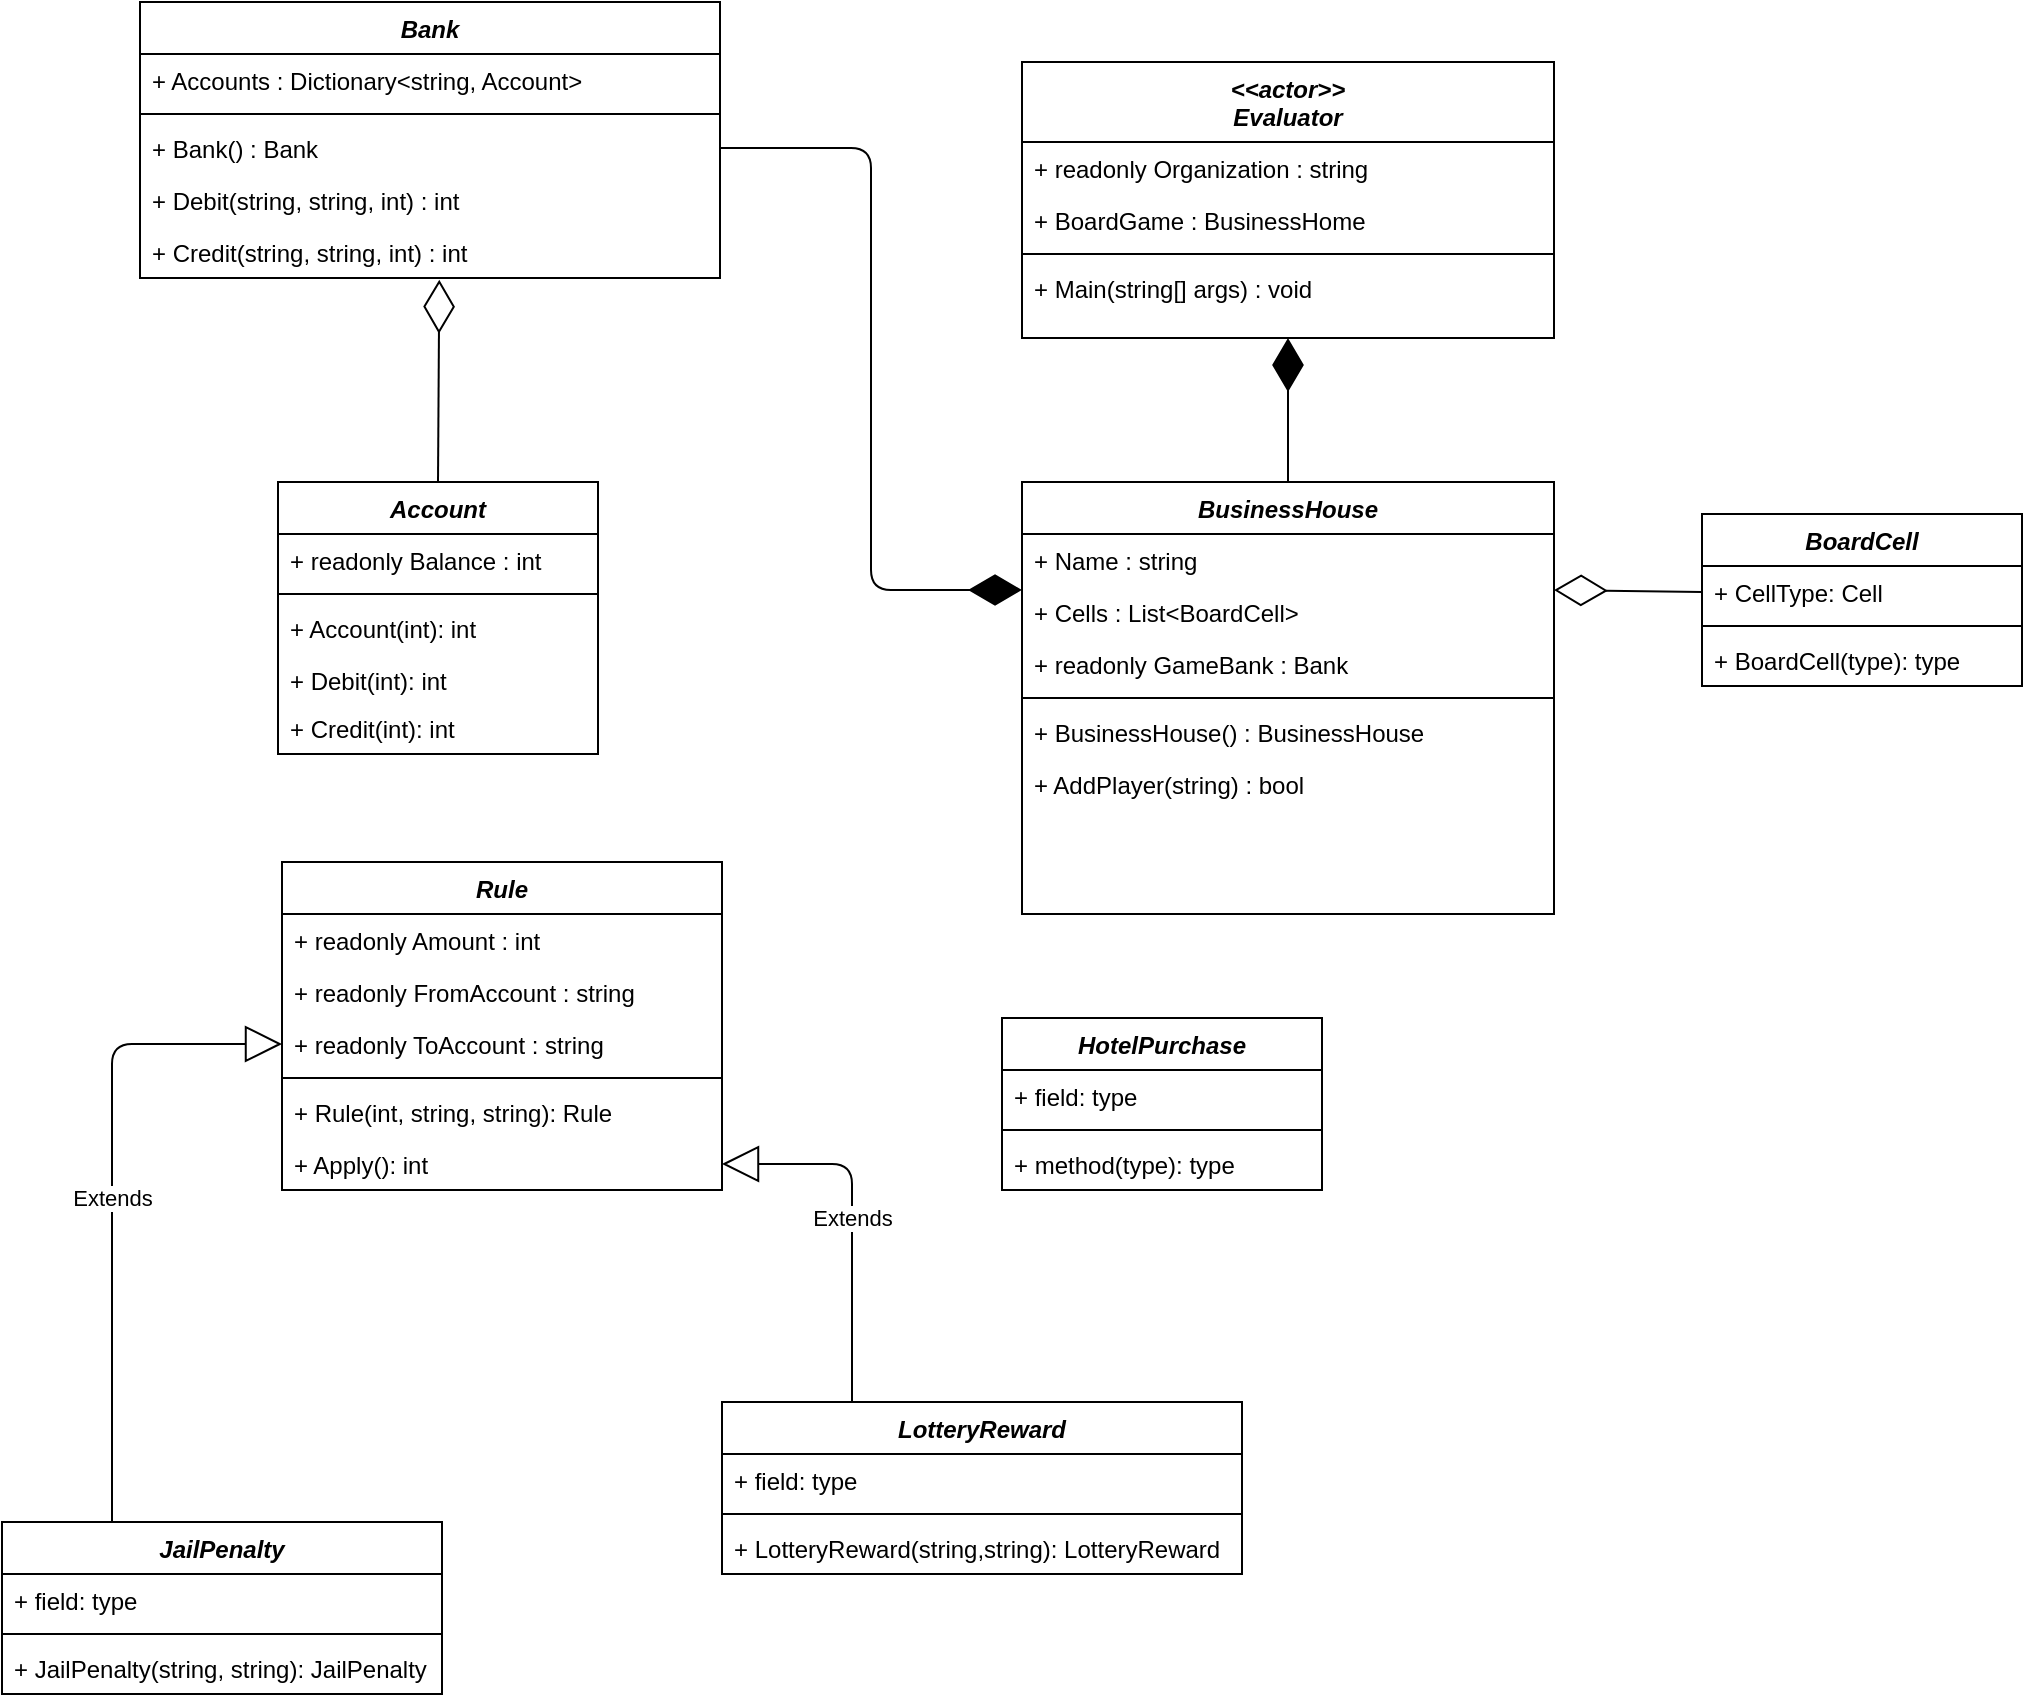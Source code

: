 <mxfile version="13.6.9" type="github">
  <diagram id="C5RBs43oDa-KdzZeNtuy" name="Page-1">
    <mxGraphModel dx="1028" dy="423" grid="1" gridSize="10" guides="1" tooltips="1" connect="1" arrows="1" fold="1" page="1" pageScale="1" pageWidth="827" pageHeight="1169" math="0" shadow="0">
      <root>
        <mxCell id="WIyWlLk6GJQsqaUBKTNV-0" />
        <mxCell id="WIyWlLk6GJQsqaUBKTNV-1" parent="WIyWlLk6GJQsqaUBKTNV-0" />
        <mxCell id="HihAyGA7tj-a0UvLhynq-6" value="" style="endArrow=diamondThin;endFill=1;endSize=24;html=1;exitX=0.5;exitY=0;exitDx=0;exitDy=0;entryX=0.5;entryY=1;entryDx=0;entryDy=0;" parent="WIyWlLk6GJQsqaUBKTNV-1" source="zkfFHV4jXpPFQw0GAbJ--17" target="zkfFHV4jXpPFQw0GAbJ--0" edge="1">
          <mxGeometry width="160" relative="1" as="geometry">
            <mxPoint x="646" y="250" as="sourcePoint" />
            <mxPoint x="636" y="220" as="targetPoint" />
          </mxGeometry>
        </mxCell>
        <mxCell id="zkfFHV4jXpPFQw0GAbJ--0" value="&lt;&lt;actor&gt;&gt;&#xa;Evaluator" style="swimlane;fontStyle=3;align=center;verticalAlign=top;childLayout=stackLayout;horizontal=1;startSize=40;horizontalStack=0;resizeParent=1;resizeLast=0;collapsible=1;marginBottom=0;rounded=0;shadow=0;strokeWidth=1;" parent="WIyWlLk6GJQsqaUBKTNV-1" vertex="1">
          <mxGeometry x="530" y="80" width="266" height="138" as="geometry">
            <mxRectangle x="230" y="140" width="160" height="26" as="alternateBounds" />
          </mxGeometry>
        </mxCell>
        <mxCell id="zkfFHV4jXpPFQw0GAbJ--2" value="+ readonly Organization : string" style="text;align=left;verticalAlign=top;spacingLeft=4;spacingRight=4;overflow=hidden;rotatable=0;points=[[0,0.5],[1,0.5]];portConstraint=eastwest;rounded=0;shadow=0;html=0;" parent="zkfFHV4jXpPFQw0GAbJ--0" vertex="1">
          <mxGeometry y="40" width="266" height="26" as="geometry" />
        </mxCell>
        <mxCell id="HihAyGA7tj-a0UvLhynq-4" value="+ BoardGame : BusinessHome" style="text;align=left;verticalAlign=top;spacingLeft=4;spacingRight=4;overflow=hidden;rotatable=0;points=[[0,0.5],[1,0.5]];portConstraint=eastwest;rounded=0;shadow=0;html=0;" parent="zkfFHV4jXpPFQw0GAbJ--0" vertex="1">
          <mxGeometry y="66" width="266" height="26" as="geometry" />
        </mxCell>
        <mxCell id="zkfFHV4jXpPFQw0GAbJ--4" value="" style="line;html=1;strokeWidth=1;align=left;verticalAlign=middle;spacingTop=-1;spacingLeft=3;spacingRight=3;rotatable=0;labelPosition=right;points=[];portConstraint=eastwest;" parent="zkfFHV4jXpPFQw0GAbJ--0" vertex="1">
          <mxGeometry y="92" width="266" height="8" as="geometry" />
        </mxCell>
        <mxCell id="zkfFHV4jXpPFQw0GAbJ--5" value="+ Main(string[] args) : void" style="text;align=left;verticalAlign=top;spacingLeft=4;spacingRight=4;overflow=hidden;rotatable=0;points=[[0,0.5],[1,0.5]];portConstraint=eastwest;" parent="zkfFHV4jXpPFQw0GAbJ--0" vertex="1">
          <mxGeometry y="100" width="266" height="26" as="geometry" />
        </mxCell>
        <mxCell id="zkfFHV4jXpPFQw0GAbJ--17" value="BusinessHouse" style="swimlane;fontStyle=3;align=center;verticalAlign=top;childLayout=stackLayout;horizontal=1;startSize=26;horizontalStack=0;resizeParent=1;resizeLast=0;collapsible=1;marginBottom=0;rounded=0;shadow=0;strokeWidth=1;" parent="WIyWlLk6GJQsqaUBKTNV-1" vertex="1">
          <mxGeometry x="530" y="290" width="266" height="216" as="geometry">
            <mxRectangle x="550" y="140" width="160" height="26" as="alternateBounds" />
          </mxGeometry>
        </mxCell>
        <mxCell id="DypdsGxrCisWI1uXqHy7-41" value="+ Name : string" style="text;align=left;verticalAlign=top;spacingLeft=4;spacingRight=4;overflow=hidden;rotatable=0;points=[[0,0.5],[1,0.5]];portConstraint=eastwest;rounded=0;shadow=0;html=0;" vertex="1" parent="zkfFHV4jXpPFQw0GAbJ--17">
          <mxGeometry y="26" width="266" height="26" as="geometry" />
        </mxCell>
        <mxCell id="DypdsGxrCisWI1uXqHy7-42" value="+ Cells : List&lt;BoardCell&gt;" style="text;align=left;verticalAlign=top;spacingLeft=4;spacingRight=4;overflow=hidden;rotatable=0;points=[[0,0.5],[1,0.5]];portConstraint=eastwest;rounded=0;shadow=0;html=0;" vertex="1" parent="zkfFHV4jXpPFQw0GAbJ--17">
          <mxGeometry y="52" width="266" height="26" as="geometry" />
        </mxCell>
        <mxCell id="DypdsGxrCisWI1uXqHy7-80" value="+ readonly GameBank : Bank" style="text;align=left;verticalAlign=top;spacingLeft=4;spacingRight=4;overflow=hidden;rotatable=0;points=[[0,0.5],[1,0.5]];portConstraint=eastwest;rounded=0;shadow=0;html=0;" vertex="1" parent="zkfFHV4jXpPFQw0GAbJ--17">
          <mxGeometry y="78" width="266" height="26" as="geometry" />
        </mxCell>
        <mxCell id="DypdsGxrCisWI1uXqHy7-87" value="" style="line;strokeWidth=1;fillColor=none;align=left;verticalAlign=middle;spacingTop=-1;spacingLeft=3;spacingRight=3;rotatable=0;labelPosition=right;points=[];portConstraint=eastwest;" vertex="1" parent="zkfFHV4jXpPFQw0GAbJ--17">
          <mxGeometry y="104" width="266" height="8" as="geometry" />
        </mxCell>
        <mxCell id="DypdsGxrCisWI1uXqHy7-88" value="+ BusinessHouse() : BusinessHouse" style="text;align=left;verticalAlign=top;spacingLeft=4;spacingRight=4;overflow=hidden;rotatable=0;points=[[0,0.5],[1,0.5]];portConstraint=eastwest;rounded=0;shadow=0;html=0;" vertex="1" parent="zkfFHV4jXpPFQw0GAbJ--17">
          <mxGeometry y="112" width="266" height="26" as="geometry" />
        </mxCell>
        <mxCell id="DypdsGxrCisWI1uXqHy7-89" value="+ AddPlayer(string) : bool" style="text;align=left;verticalAlign=top;spacingLeft=4;spacingRight=4;overflow=hidden;rotatable=0;points=[[0,0.5],[1,0.5]];portConstraint=eastwest;rounded=0;shadow=0;html=0;" vertex="1" parent="zkfFHV4jXpPFQw0GAbJ--17">
          <mxGeometry y="138" width="266" height="26" as="geometry" />
        </mxCell>
        <mxCell id="DypdsGxrCisWI1uXqHy7-33" value="" style="endArrow=diamondThin;endFill=0;endSize=24;html=1;entryX=1;entryY=0.25;entryDx=0;entryDy=0;exitX=0;exitY=0.5;exitDx=0;exitDy=0;startSize=0;" edge="1" parent="WIyWlLk6GJQsqaUBKTNV-1" source="DypdsGxrCisWI1uXqHy7-30" target="zkfFHV4jXpPFQw0GAbJ--17">
          <mxGeometry width="160" relative="1" as="geometry">
            <mxPoint x="880" y="490" as="sourcePoint" />
            <mxPoint x="1040" y="490" as="targetPoint" />
          </mxGeometry>
        </mxCell>
        <mxCell id="DypdsGxrCisWI1uXqHy7-29" value="BoardCell" style="swimlane;fontStyle=3;align=center;verticalAlign=top;childLayout=stackLayout;horizontal=1;startSize=26;horizontalStack=0;resizeParent=1;resizeParentMax=0;resizeLast=0;collapsible=1;marginBottom=0;" vertex="1" parent="WIyWlLk6GJQsqaUBKTNV-1">
          <mxGeometry x="870" y="306" width="160" height="86" as="geometry" />
        </mxCell>
        <mxCell id="DypdsGxrCisWI1uXqHy7-30" value="+ CellType: Cell" style="text;strokeColor=none;fillColor=none;align=left;verticalAlign=top;spacingLeft=4;spacingRight=4;overflow=hidden;rotatable=0;points=[[0,0.5],[1,0.5]];portConstraint=eastwest;" vertex="1" parent="DypdsGxrCisWI1uXqHy7-29">
          <mxGeometry y="26" width="160" height="26" as="geometry" />
        </mxCell>
        <mxCell id="DypdsGxrCisWI1uXqHy7-31" value="" style="line;strokeWidth=1;fillColor=none;align=left;verticalAlign=middle;spacingTop=-1;spacingLeft=3;spacingRight=3;rotatable=0;labelPosition=right;points=[];portConstraint=eastwest;" vertex="1" parent="DypdsGxrCisWI1uXqHy7-29">
          <mxGeometry y="52" width="160" height="8" as="geometry" />
        </mxCell>
        <mxCell id="DypdsGxrCisWI1uXqHy7-32" value="+ BoardCell(type): type" style="text;strokeColor=none;fillColor=none;align=left;verticalAlign=top;spacingLeft=4;spacingRight=4;overflow=hidden;rotatable=0;points=[[0,0.5],[1,0.5]];portConstraint=eastwest;" vertex="1" parent="DypdsGxrCisWI1uXqHy7-29">
          <mxGeometry y="60" width="160" height="26" as="geometry" />
        </mxCell>
        <mxCell id="DypdsGxrCisWI1uXqHy7-47" value="Bank" style="swimlane;fontStyle=3;align=center;verticalAlign=top;childLayout=stackLayout;horizontal=1;startSize=26;horizontalStack=0;resizeParent=1;resizeParentMax=0;resizeLast=0;collapsible=1;marginBottom=0;" vertex="1" parent="WIyWlLk6GJQsqaUBKTNV-1">
          <mxGeometry x="89" y="50" width="290" height="138" as="geometry" />
        </mxCell>
        <mxCell id="DypdsGxrCisWI1uXqHy7-48" value="+ Accounts : Dictionary&lt;string, Account&gt;" style="text;strokeColor=none;fillColor=none;align=left;verticalAlign=top;spacingLeft=4;spacingRight=4;overflow=hidden;rotatable=0;points=[[0,0.5],[1,0.5]];portConstraint=eastwest;" vertex="1" parent="DypdsGxrCisWI1uXqHy7-47">
          <mxGeometry y="26" width="290" height="26" as="geometry" />
        </mxCell>
        <mxCell id="DypdsGxrCisWI1uXqHy7-49" value="" style="line;strokeWidth=1;fillColor=none;align=left;verticalAlign=middle;spacingTop=-1;spacingLeft=3;spacingRight=3;rotatable=0;labelPosition=right;points=[];portConstraint=eastwest;" vertex="1" parent="DypdsGxrCisWI1uXqHy7-47">
          <mxGeometry y="52" width="290" height="8" as="geometry" />
        </mxCell>
        <mxCell id="DypdsGxrCisWI1uXqHy7-50" value="+ Bank() : Bank" style="text;strokeColor=none;fillColor=none;align=left;verticalAlign=top;spacingLeft=4;spacingRight=4;overflow=hidden;rotatable=0;points=[[0,0.5],[1,0.5]];portConstraint=eastwest;" vertex="1" parent="DypdsGxrCisWI1uXqHy7-47">
          <mxGeometry y="60" width="290" height="26" as="geometry" />
        </mxCell>
        <mxCell id="DypdsGxrCisWI1uXqHy7-57" value="+ Debit(string, string, int) : int" style="text;strokeColor=none;fillColor=none;align=left;verticalAlign=top;spacingLeft=4;spacingRight=4;overflow=hidden;rotatable=0;points=[[0,0.5],[1,0.5]];portConstraint=eastwest;" vertex="1" parent="DypdsGxrCisWI1uXqHy7-47">
          <mxGeometry y="86" width="290" height="26" as="geometry" />
        </mxCell>
        <mxCell id="DypdsGxrCisWI1uXqHy7-59" value="+ Credit(string, string, int) : int" style="text;strokeColor=none;fillColor=none;align=left;verticalAlign=top;spacingLeft=4;spacingRight=4;overflow=hidden;rotatable=0;points=[[0,0.5],[1,0.5]];portConstraint=eastwest;" vertex="1" parent="DypdsGxrCisWI1uXqHy7-47">
          <mxGeometry y="112" width="290" height="26" as="geometry" />
        </mxCell>
        <mxCell id="DypdsGxrCisWI1uXqHy7-58" value="" style="endArrow=diamondThin;endFill=0;endSize=24;html=1;exitX=0.5;exitY=0;exitDx=0;exitDy=0;startSize=0;entryX=0.516;entryY=1.033;entryDx=0;entryDy=0;entryPerimeter=0;" edge="1" parent="WIyWlLk6GJQsqaUBKTNV-1" source="DypdsGxrCisWI1uXqHy7-11" target="DypdsGxrCisWI1uXqHy7-59">
          <mxGeometry width="160" relative="1" as="geometry">
            <mxPoint x="880" y="355" as="sourcePoint" />
            <mxPoint x="231" y="190" as="targetPoint" />
          </mxGeometry>
        </mxCell>
        <mxCell id="DypdsGxrCisWI1uXqHy7-11" value="Account" style="swimlane;fontStyle=3;align=center;verticalAlign=top;childLayout=stackLayout;horizontal=1;startSize=26;horizontalStack=0;resizeParent=1;resizeParentMax=0;resizeLast=0;collapsible=1;marginBottom=0;" vertex="1" parent="WIyWlLk6GJQsqaUBKTNV-1">
          <mxGeometry x="158.0" y="290" width="160" height="136" as="geometry" />
        </mxCell>
        <mxCell id="DypdsGxrCisWI1uXqHy7-12" value="+ readonly Balance : int" style="text;strokeColor=none;fillColor=none;align=left;verticalAlign=top;spacingLeft=4;spacingRight=4;overflow=hidden;rotatable=0;points=[[0,0.5],[1,0.5]];portConstraint=eastwest;" vertex="1" parent="DypdsGxrCisWI1uXqHy7-11">
          <mxGeometry y="26" width="160" height="26" as="geometry" />
        </mxCell>
        <mxCell id="DypdsGxrCisWI1uXqHy7-13" value="" style="line;strokeWidth=1;fillColor=none;align=left;verticalAlign=middle;spacingTop=-1;spacingLeft=3;spacingRight=3;rotatable=0;labelPosition=right;points=[];portConstraint=eastwest;" vertex="1" parent="DypdsGxrCisWI1uXqHy7-11">
          <mxGeometry y="52" width="160" height="8" as="geometry" />
        </mxCell>
        <mxCell id="DypdsGxrCisWI1uXqHy7-14" value="+ Account(int): int" style="text;strokeColor=none;fillColor=none;align=left;verticalAlign=top;spacingLeft=4;spacingRight=4;overflow=hidden;rotatable=0;points=[[0,0.5],[1,0.5]];portConstraint=eastwest;" vertex="1" parent="DypdsGxrCisWI1uXqHy7-11">
          <mxGeometry y="60" width="160" height="26" as="geometry" />
        </mxCell>
        <mxCell id="DypdsGxrCisWI1uXqHy7-15" value="+ Debit(int): int" style="text;strokeColor=none;fillColor=none;align=left;verticalAlign=top;spacingLeft=4;spacingRight=4;overflow=hidden;rotatable=0;points=[[0,0.5],[1,0.5]];portConstraint=eastwest;" vertex="1" parent="DypdsGxrCisWI1uXqHy7-11">
          <mxGeometry y="86" width="160" height="24" as="geometry" />
        </mxCell>
        <mxCell id="DypdsGxrCisWI1uXqHy7-22" value="+ Credit(int): int" style="text;strokeColor=none;fillColor=none;align=left;verticalAlign=top;spacingLeft=4;spacingRight=4;overflow=hidden;rotatable=0;points=[[0,0.5],[1,0.5]];portConstraint=eastwest;" vertex="1" parent="DypdsGxrCisWI1uXqHy7-11">
          <mxGeometry y="110" width="160" height="26" as="geometry" />
        </mxCell>
        <mxCell id="DypdsGxrCisWI1uXqHy7-68" value="Extends" style="endArrow=block;endSize=16;endFill=0;html=1;exitX=0.25;exitY=0;exitDx=0;exitDy=0;entryX=0;entryY=0.5;entryDx=0;entryDy=0;edgeStyle=orthogonalEdgeStyle;" edge="1" parent="WIyWlLk6GJQsqaUBKTNV-1" source="DypdsGxrCisWI1uXqHy7-43" target="DypdsGxrCisWI1uXqHy7-78">
          <mxGeometry width="160" relative="1" as="geometry">
            <mxPoint x="140" y="600" as="sourcePoint" />
            <mxPoint x="300" y="600" as="targetPoint" />
          </mxGeometry>
        </mxCell>
        <mxCell id="DypdsGxrCisWI1uXqHy7-69" value="Extends" style="endArrow=block;endSize=16;endFill=0;html=1;exitX=0.25;exitY=0;exitDx=0;exitDy=0;entryX=1;entryY=0.5;entryDx=0;entryDy=0;edgeStyle=orthogonalEdgeStyle;" edge="1" parent="WIyWlLk6GJQsqaUBKTNV-1" source="DypdsGxrCisWI1uXqHy7-60" target="DypdsGxrCisWI1uXqHy7-86">
          <mxGeometry width="160" relative="1" as="geometry">
            <mxPoint x="130.0" y="670" as="sourcePoint" />
            <mxPoint x="200" y="563.0" as="targetPoint" />
          </mxGeometry>
        </mxCell>
        <mxCell id="DypdsGxrCisWI1uXqHy7-79" value="" style="endArrow=diamondThin;endFill=1;endSize=24;html=1;exitX=1;exitY=0.5;exitDx=0;exitDy=0;entryX=0;entryY=0.25;entryDx=0;entryDy=0;edgeStyle=orthogonalEdgeStyle;" edge="1" parent="WIyWlLk6GJQsqaUBKTNV-1" source="DypdsGxrCisWI1uXqHy7-50" target="zkfFHV4jXpPFQw0GAbJ--17">
          <mxGeometry width="160" relative="1" as="geometry">
            <mxPoint x="440.0" y="372" as="sourcePoint" />
            <mxPoint x="440.0" y="300" as="targetPoint" />
          </mxGeometry>
        </mxCell>
        <mxCell id="DypdsGxrCisWI1uXqHy7-64" value="Rule" style="swimlane;fontStyle=3;align=center;verticalAlign=top;childLayout=stackLayout;horizontal=1;startSize=26;horizontalStack=0;resizeParent=1;resizeParentMax=0;resizeLast=0;collapsible=1;marginBottom=0;" vertex="1" parent="WIyWlLk6GJQsqaUBKTNV-1">
          <mxGeometry x="160" y="480" width="220" height="164" as="geometry" />
        </mxCell>
        <mxCell id="DypdsGxrCisWI1uXqHy7-65" value="+ readonly Amount : int" style="text;strokeColor=none;fillColor=none;align=left;verticalAlign=top;spacingLeft=4;spacingRight=4;overflow=hidden;rotatable=0;points=[[0,0.5],[1,0.5]];portConstraint=eastwest;" vertex="1" parent="DypdsGxrCisWI1uXqHy7-64">
          <mxGeometry y="26" width="220" height="26" as="geometry" />
        </mxCell>
        <mxCell id="DypdsGxrCisWI1uXqHy7-77" value="+ readonly FromAccount : string" style="text;strokeColor=none;fillColor=none;align=left;verticalAlign=top;spacingLeft=4;spacingRight=4;overflow=hidden;rotatable=0;points=[[0,0.5],[1,0.5]];portConstraint=eastwest;" vertex="1" parent="DypdsGxrCisWI1uXqHy7-64">
          <mxGeometry y="52" width="220" height="26" as="geometry" />
        </mxCell>
        <mxCell id="DypdsGxrCisWI1uXqHy7-78" value="+ readonly ToAccount : string" style="text;strokeColor=none;fillColor=none;align=left;verticalAlign=top;spacingLeft=4;spacingRight=4;overflow=hidden;rotatable=0;points=[[0,0.5],[1,0.5]];portConstraint=eastwest;" vertex="1" parent="DypdsGxrCisWI1uXqHy7-64">
          <mxGeometry y="78" width="220" height="26" as="geometry" />
        </mxCell>
        <mxCell id="DypdsGxrCisWI1uXqHy7-66" value="" style="line;strokeWidth=1;fillColor=none;align=left;verticalAlign=middle;spacingTop=-1;spacingLeft=3;spacingRight=3;rotatable=0;labelPosition=right;points=[];portConstraint=eastwest;" vertex="1" parent="DypdsGxrCisWI1uXqHy7-64">
          <mxGeometry y="104" width="220" height="8" as="geometry" />
        </mxCell>
        <mxCell id="DypdsGxrCisWI1uXqHy7-67" value="+ Rule(int, string, string): Rule" style="text;strokeColor=none;fillColor=none;align=left;verticalAlign=top;spacingLeft=4;spacingRight=4;overflow=hidden;rotatable=0;points=[[0,0.5],[1,0.5]];portConstraint=eastwest;" vertex="1" parent="DypdsGxrCisWI1uXqHy7-64">
          <mxGeometry y="112" width="220" height="26" as="geometry" />
        </mxCell>
        <mxCell id="DypdsGxrCisWI1uXqHy7-86" value="+ Apply(): int" style="text;strokeColor=none;fillColor=none;align=left;verticalAlign=top;spacingLeft=4;spacingRight=4;overflow=hidden;rotatable=0;points=[[0,0.5],[1,0.5]];portConstraint=eastwest;" vertex="1" parent="DypdsGxrCisWI1uXqHy7-64">
          <mxGeometry y="138" width="220" height="26" as="geometry" />
        </mxCell>
        <mxCell id="DypdsGxrCisWI1uXqHy7-43" value="JailPenalty" style="swimlane;fontStyle=3;align=center;verticalAlign=top;childLayout=stackLayout;horizontal=1;startSize=26;horizontalStack=0;resizeParent=1;resizeParentMax=0;resizeLast=0;collapsible=1;marginBottom=0;" vertex="1" parent="WIyWlLk6GJQsqaUBKTNV-1">
          <mxGeometry x="20" y="810" width="220" height="86" as="geometry" />
        </mxCell>
        <mxCell id="DypdsGxrCisWI1uXqHy7-44" value="+ field: type" style="text;strokeColor=none;fillColor=none;align=left;verticalAlign=top;spacingLeft=4;spacingRight=4;overflow=hidden;rotatable=0;points=[[0,0.5],[1,0.5]];portConstraint=eastwest;" vertex="1" parent="DypdsGxrCisWI1uXqHy7-43">
          <mxGeometry y="26" width="220" height="26" as="geometry" />
        </mxCell>
        <mxCell id="DypdsGxrCisWI1uXqHy7-45" value="" style="line;strokeWidth=1;fillColor=none;align=left;verticalAlign=middle;spacingTop=-1;spacingLeft=3;spacingRight=3;rotatable=0;labelPosition=right;points=[];portConstraint=eastwest;" vertex="1" parent="DypdsGxrCisWI1uXqHy7-43">
          <mxGeometry y="52" width="220" height="8" as="geometry" />
        </mxCell>
        <mxCell id="DypdsGxrCisWI1uXqHy7-46" value="+ JailPenalty(string, string): JailPenalty" style="text;strokeColor=none;fillColor=none;align=left;verticalAlign=top;spacingLeft=4;spacingRight=4;overflow=hidden;rotatable=0;points=[[0,0.5],[1,0.5]];portConstraint=eastwest;" vertex="1" parent="DypdsGxrCisWI1uXqHy7-43">
          <mxGeometry y="60" width="220" height="26" as="geometry" />
        </mxCell>
        <mxCell id="DypdsGxrCisWI1uXqHy7-60" value="LotteryReward" style="swimlane;fontStyle=3;align=center;verticalAlign=top;childLayout=stackLayout;horizontal=1;startSize=26;horizontalStack=0;resizeParent=1;resizeParentMax=0;resizeLast=0;collapsible=1;marginBottom=0;" vertex="1" parent="WIyWlLk6GJQsqaUBKTNV-1">
          <mxGeometry x="380" y="750" width="260" height="86" as="geometry" />
        </mxCell>
        <mxCell id="DypdsGxrCisWI1uXqHy7-61" value="+ field: type" style="text;strokeColor=none;fillColor=none;align=left;verticalAlign=top;spacingLeft=4;spacingRight=4;overflow=hidden;rotatable=0;points=[[0,0.5],[1,0.5]];portConstraint=eastwest;" vertex="1" parent="DypdsGxrCisWI1uXqHy7-60">
          <mxGeometry y="26" width="260" height="26" as="geometry" />
        </mxCell>
        <mxCell id="DypdsGxrCisWI1uXqHy7-62" value="" style="line;strokeWidth=1;fillColor=none;align=left;verticalAlign=middle;spacingTop=-1;spacingLeft=3;spacingRight=3;rotatable=0;labelPosition=right;points=[];portConstraint=eastwest;" vertex="1" parent="DypdsGxrCisWI1uXqHy7-60">
          <mxGeometry y="52" width="260" height="8" as="geometry" />
        </mxCell>
        <mxCell id="DypdsGxrCisWI1uXqHy7-63" value="+ LotteryReward(string,string): LotteryReward" style="text;strokeColor=none;fillColor=none;align=left;verticalAlign=top;spacingLeft=4;spacingRight=4;overflow=hidden;rotatable=0;points=[[0,0.5],[1,0.5]];portConstraint=eastwest;" vertex="1" parent="DypdsGxrCisWI1uXqHy7-60">
          <mxGeometry y="60" width="260" height="26" as="geometry" />
        </mxCell>
        <mxCell id="DypdsGxrCisWI1uXqHy7-81" value="HotelPurchase" style="swimlane;fontStyle=3;align=center;verticalAlign=top;childLayout=stackLayout;horizontal=1;startSize=26;horizontalStack=0;resizeParent=1;resizeParentMax=0;resizeLast=0;collapsible=1;marginBottom=0;" vertex="1" parent="WIyWlLk6GJQsqaUBKTNV-1">
          <mxGeometry x="520" y="558" width="160" height="86" as="geometry" />
        </mxCell>
        <mxCell id="DypdsGxrCisWI1uXqHy7-82" value="+ field: type" style="text;strokeColor=none;fillColor=none;align=left;verticalAlign=top;spacingLeft=4;spacingRight=4;overflow=hidden;rotatable=0;points=[[0,0.5],[1,0.5]];portConstraint=eastwest;" vertex="1" parent="DypdsGxrCisWI1uXqHy7-81">
          <mxGeometry y="26" width="160" height="26" as="geometry" />
        </mxCell>
        <mxCell id="DypdsGxrCisWI1uXqHy7-83" value="" style="line;strokeWidth=1;fillColor=none;align=left;verticalAlign=middle;spacingTop=-1;spacingLeft=3;spacingRight=3;rotatable=0;labelPosition=right;points=[];portConstraint=eastwest;" vertex="1" parent="DypdsGxrCisWI1uXqHy7-81">
          <mxGeometry y="52" width="160" height="8" as="geometry" />
        </mxCell>
        <mxCell id="DypdsGxrCisWI1uXqHy7-84" value="+ method(type): type" style="text;strokeColor=none;fillColor=none;align=left;verticalAlign=top;spacingLeft=4;spacingRight=4;overflow=hidden;rotatable=0;points=[[0,0.5],[1,0.5]];portConstraint=eastwest;" vertex="1" parent="DypdsGxrCisWI1uXqHy7-81">
          <mxGeometry y="60" width="160" height="26" as="geometry" />
        </mxCell>
      </root>
    </mxGraphModel>
  </diagram>
</mxfile>
